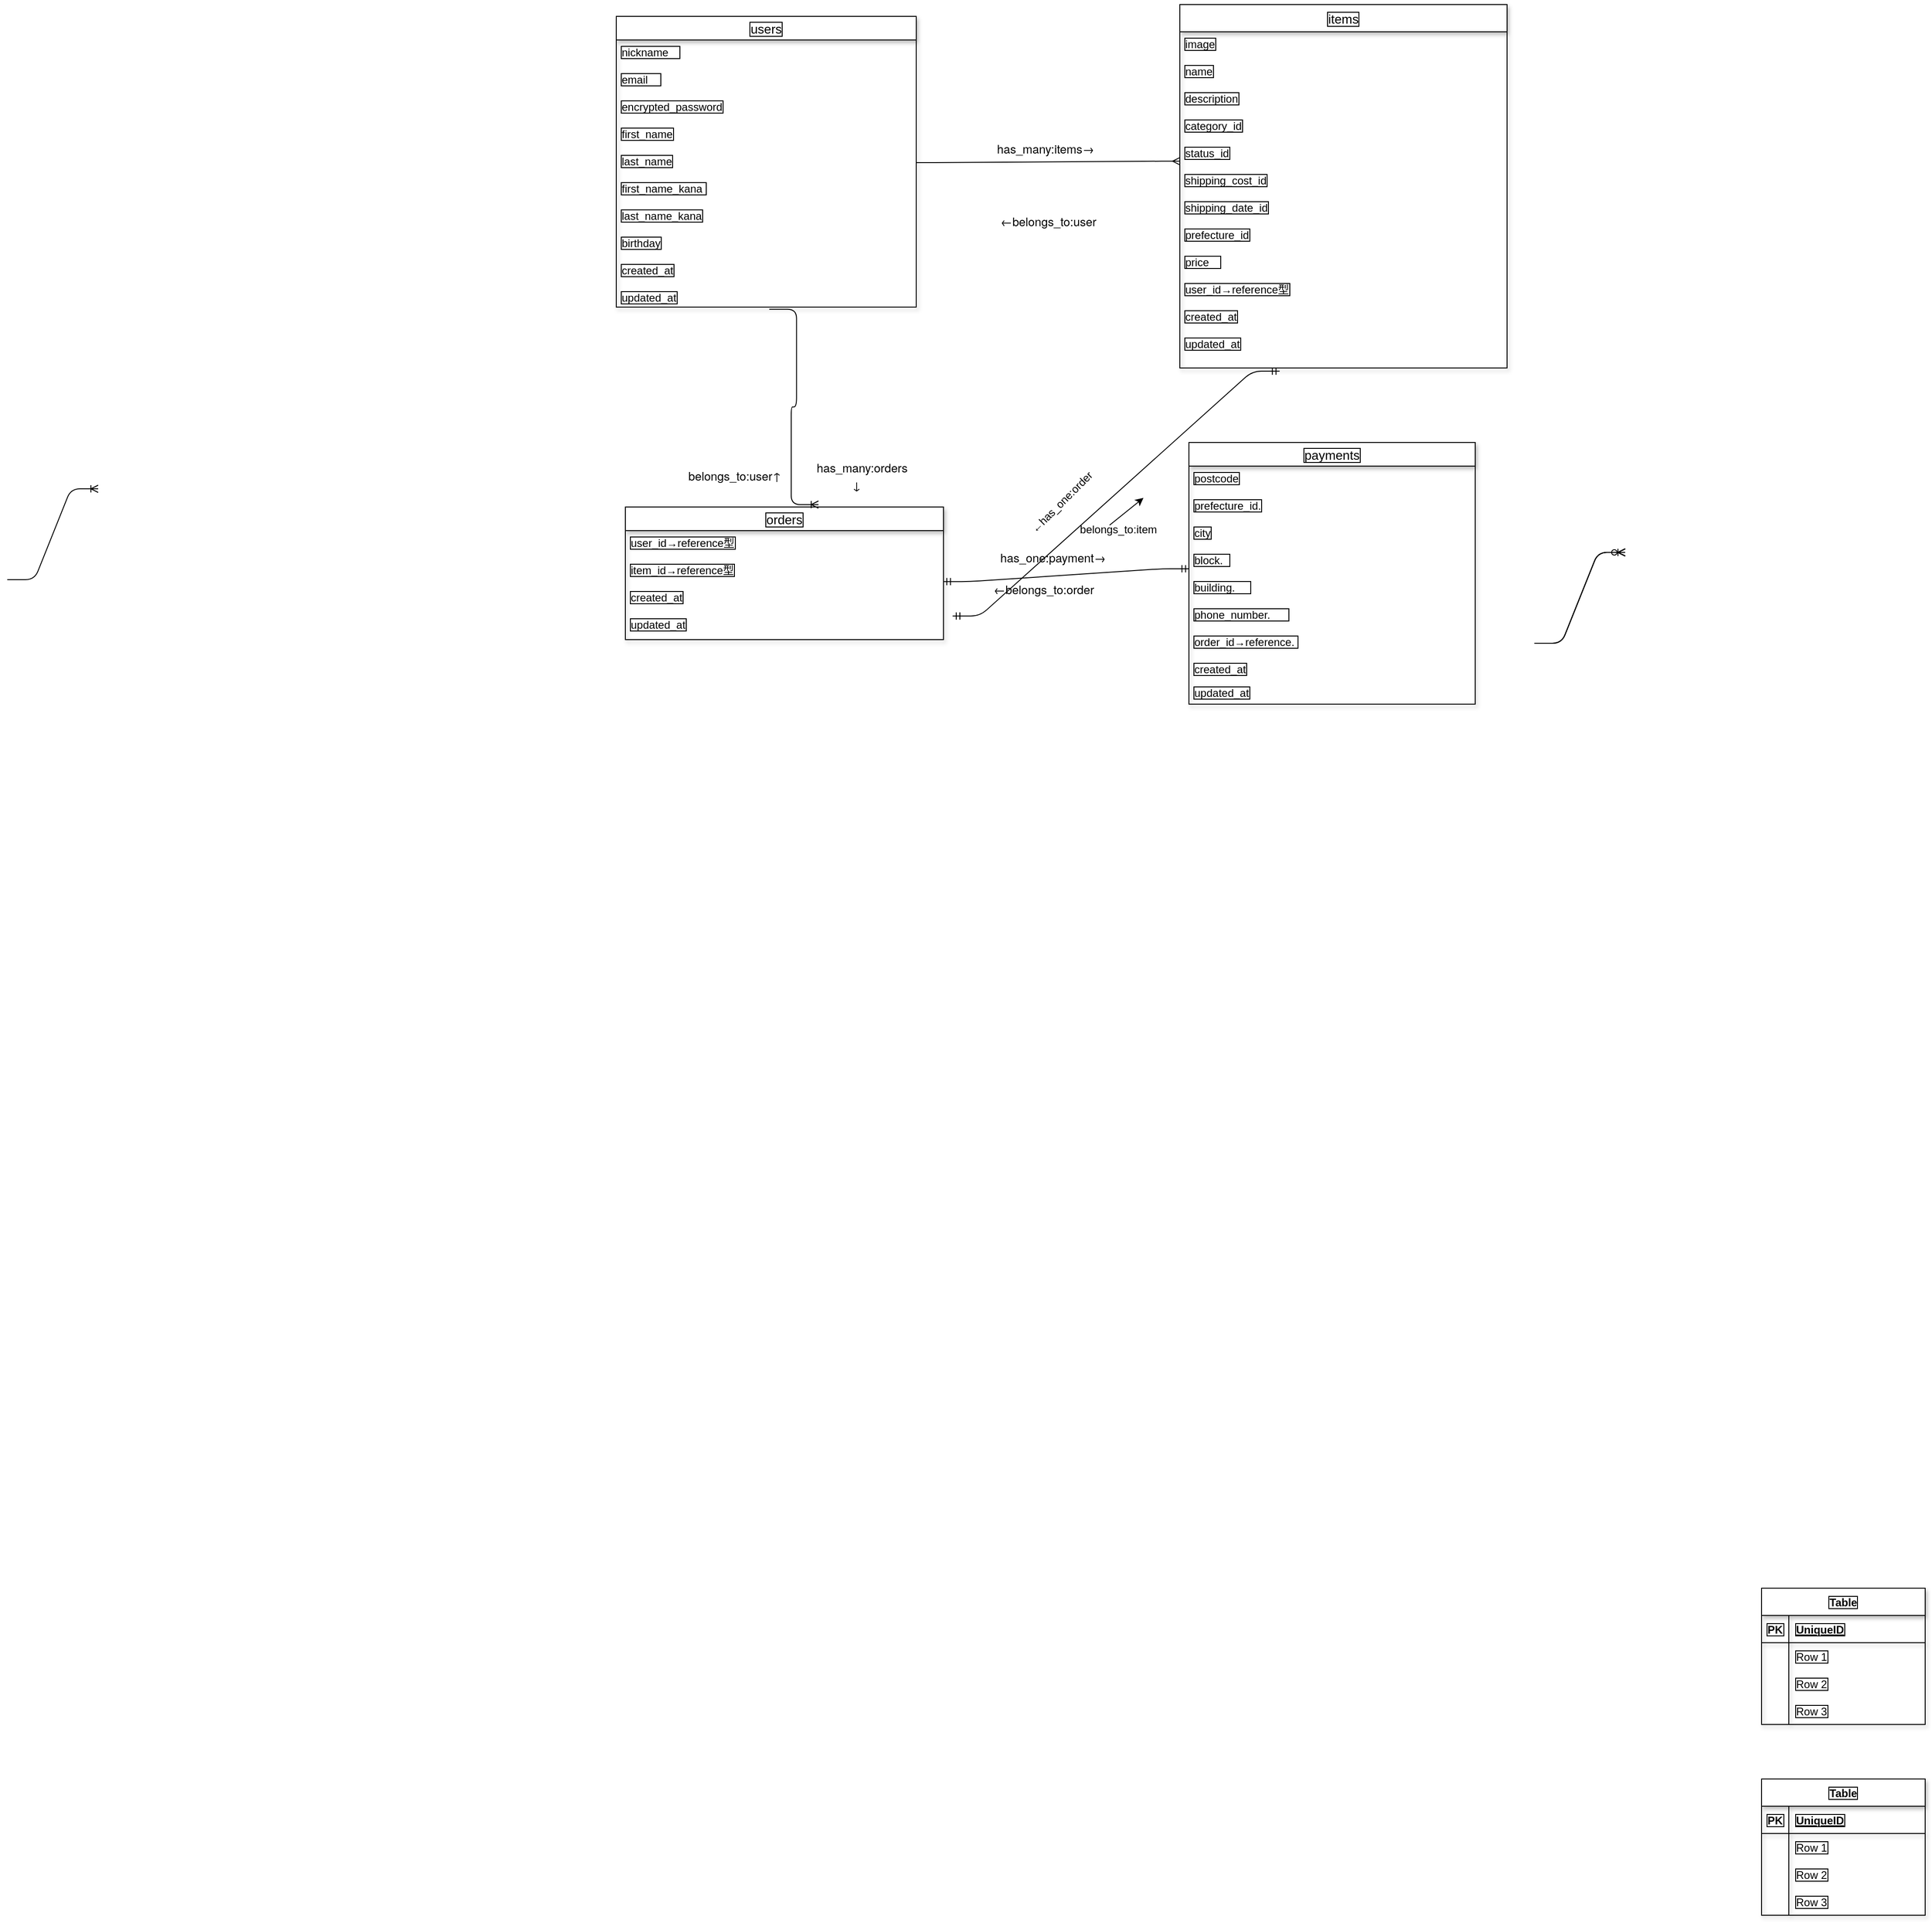 <mxfile>
    <diagram id="1PkY9P7v9L-nZ0YdHUzW" name="ページ1">
        <mxGraphModel dx="2199" dy="2808" grid="1" gridSize="10" guides="1" tooltips="1" connect="1" arrows="1" fold="0" page="1" pageScale="1" pageWidth="827" pageHeight="1169" math="0" shadow="0">
            <root>
                <mxCell id="0"/>
                <mxCell id="1" parent="0"/>
                <mxCell id="79" value="" style="shape=tableRow;horizontal=0;startSize=0;swimlaneHead=0;swimlaneBody=0;fillColor=none;collapsible=0;dropTarget=0;points=[[0,0.5],[1,0.5]];portConstraint=eastwest;top=0;left=0;right=0;bottom=0;" parent="1" vertex="1">
                    <mxGeometry x="10" y="-250" width="380" height="30" as="geometry"/>
                </mxCell>
                <mxCell id="80" value="" style="shape=partialRectangle;connectable=0;fillColor=none;top=0;left=0;bottom=0;right=0;editable=1;overflow=hidden;" parent="79" vertex="1">
                    <mxGeometry width="30" height="30" as="geometry">
                        <mxRectangle width="30" height="30" as="alternateBounds"/>
                    </mxGeometry>
                </mxCell>
                <mxCell id="338" value="Table" style="shape=table;startSize=30;container=1;collapsible=1;childLayout=tableLayout;fixedRows=1;rowLines=0;fontStyle=1;align=center;resizeLast=1;shadow=1;labelBorderColor=default;" parent="1" vertex="1">
                    <mxGeometry x="1480" y="-410" width="180" height="150" as="geometry"/>
                </mxCell>
                <mxCell id="339" value="" style="shape=tableRow;horizontal=0;startSize=0;swimlaneHead=0;swimlaneBody=0;fillColor=none;collapsible=0;dropTarget=0;points=[[0,0.5],[1,0.5]];portConstraint=eastwest;top=0;left=0;right=0;bottom=1;shadow=1;labelBorderColor=default;" parent="338" vertex="1">
                    <mxGeometry y="30" width="180" height="30" as="geometry"/>
                </mxCell>
                <mxCell id="340" value="PK" style="shape=partialRectangle;connectable=0;fillColor=none;top=0;left=0;bottom=0;right=0;fontStyle=1;overflow=hidden;shadow=1;labelBorderColor=default;" parent="339" vertex="1">
                    <mxGeometry width="30" height="30" as="geometry">
                        <mxRectangle width="30" height="30" as="alternateBounds"/>
                    </mxGeometry>
                </mxCell>
                <mxCell id="341" value="UniqueID" style="shape=partialRectangle;connectable=0;fillColor=none;top=0;left=0;bottom=0;right=0;align=left;spacingLeft=6;fontStyle=5;overflow=hidden;shadow=1;labelBorderColor=default;" parent="339" vertex="1">
                    <mxGeometry x="30" width="150" height="30" as="geometry">
                        <mxRectangle width="150" height="30" as="alternateBounds"/>
                    </mxGeometry>
                </mxCell>
                <mxCell id="342" value="" style="shape=tableRow;horizontal=0;startSize=0;swimlaneHead=0;swimlaneBody=0;fillColor=none;collapsible=0;dropTarget=0;points=[[0,0.5],[1,0.5]];portConstraint=eastwest;top=0;left=0;right=0;bottom=0;shadow=1;labelBorderColor=default;" parent="338" vertex="1">
                    <mxGeometry y="60" width="180" height="30" as="geometry"/>
                </mxCell>
                <mxCell id="343" value="" style="shape=partialRectangle;connectable=0;fillColor=none;top=0;left=0;bottom=0;right=0;editable=1;overflow=hidden;shadow=1;labelBorderColor=default;" parent="342" vertex="1">
                    <mxGeometry width="30" height="30" as="geometry">
                        <mxRectangle width="30" height="30" as="alternateBounds"/>
                    </mxGeometry>
                </mxCell>
                <mxCell id="344" value="Row 1" style="shape=partialRectangle;connectable=0;fillColor=none;top=0;left=0;bottom=0;right=0;align=left;spacingLeft=6;overflow=hidden;shadow=1;labelBorderColor=default;" parent="342" vertex="1">
                    <mxGeometry x="30" width="150" height="30" as="geometry">
                        <mxRectangle width="150" height="30" as="alternateBounds"/>
                    </mxGeometry>
                </mxCell>
                <mxCell id="345" value="" style="shape=tableRow;horizontal=0;startSize=0;swimlaneHead=0;swimlaneBody=0;fillColor=none;collapsible=0;dropTarget=0;points=[[0,0.5],[1,0.5]];portConstraint=eastwest;top=0;left=0;right=0;bottom=0;shadow=1;labelBorderColor=default;" parent="338" vertex="1">
                    <mxGeometry y="90" width="180" height="30" as="geometry"/>
                </mxCell>
                <mxCell id="346" value="" style="shape=partialRectangle;connectable=0;fillColor=none;top=0;left=0;bottom=0;right=0;editable=1;overflow=hidden;shadow=1;labelBorderColor=default;" parent="345" vertex="1">
                    <mxGeometry width="30" height="30" as="geometry">
                        <mxRectangle width="30" height="30" as="alternateBounds"/>
                    </mxGeometry>
                </mxCell>
                <mxCell id="347" value="Row 2" style="shape=partialRectangle;connectable=0;fillColor=none;top=0;left=0;bottom=0;right=0;align=left;spacingLeft=6;overflow=hidden;shadow=1;labelBorderColor=default;" parent="345" vertex="1">
                    <mxGeometry x="30" width="150" height="30" as="geometry">
                        <mxRectangle width="150" height="30" as="alternateBounds"/>
                    </mxGeometry>
                </mxCell>
                <mxCell id="348" value="" style="shape=tableRow;horizontal=0;startSize=0;swimlaneHead=0;swimlaneBody=0;fillColor=none;collapsible=0;dropTarget=0;points=[[0,0.5],[1,0.5]];portConstraint=eastwest;top=0;left=0;right=0;bottom=0;shadow=1;labelBorderColor=default;" parent="338" vertex="1">
                    <mxGeometry y="120" width="180" height="30" as="geometry"/>
                </mxCell>
                <mxCell id="349" value="" style="shape=partialRectangle;connectable=0;fillColor=none;top=0;left=0;bottom=0;right=0;editable=1;overflow=hidden;shadow=1;labelBorderColor=default;" parent="348" vertex="1">
                    <mxGeometry width="30" height="30" as="geometry">
                        <mxRectangle width="30" height="30" as="alternateBounds"/>
                    </mxGeometry>
                </mxCell>
                <mxCell id="350" value="Row 3" style="shape=partialRectangle;connectable=0;fillColor=none;top=0;left=0;bottom=0;right=0;align=left;spacingLeft=6;overflow=hidden;shadow=1;labelBorderColor=default;" parent="348" vertex="1">
                    <mxGeometry x="30" width="150" height="30" as="geometry">
                        <mxRectangle width="150" height="30" as="alternateBounds"/>
                    </mxGeometry>
                </mxCell>
                <mxCell id="351" value="Table" style="shape=table;startSize=30;container=1;collapsible=1;childLayout=tableLayout;fixedRows=1;rowLines=0;fontStyle=1;align=center;resizeLast=1;shadow=1;labelBorderColor=default;" parent="1" vertex="1">
                    <mxGeometry x="1480" y="-200" width="180" height="150" as="geometry"/>
                </mxCell>
                <mxCell id="352" value="" style="shape=tableRow;horizontal=0;startSize=0;swimlaneHead=0;swimlaneBody=0;fillColor=none;collapsible=0;dropTarget=0;points=[[0,0.5],[1,0.5]];portConstraint=eastwest;top=0;left=0;right=0;bottom=1;shadow=1;labelBorderColor=default;" parent="351" vertex="1">
                    <mxGeometry y="30" width="180" height="30" as="geometry"/>
                </mxCell>
                <mxCell id="353" value="PK" style="shape=partialRectangle;connectable=0;fillColor=none;top=0;left=0;bottom=0;right=0;fontStyle=1;overflow=hidden;shadow=1;labelBorderColor=default;" parent="352" vertex="1">
                    <mxGeometry width="30" height="30" as="geometry">
                        <mxRectangle width="30" height="30" as="alternateBounds"/>
                    </mxGeometry>
                </mxCell>
                <mxCell id="354" value="UniqueID" style="shape=partialRectangle;connectable=0;fillColor=none;top=0;left=0;bottom=0;right=0;align=left;spacingLeft=6;fontStyle=5;overflow=hidden;shadow=1;labelBorderColor=default;" parent="352" vertex="1">
                    <mxGeometry x="30" width="150" height="30" as="geometry">
                        <mxRectangle width="150" height="30" as="alternateBounds"/>
                    </mxGeometry>
                </mxCell>
                <mxCell id="355" value="" style="shape=tableRow;horizontal=0;startSize=0;swimlaneHead=0;swimlaneBody=0;fillColor=none;collapsible=0;dropTarget=0;points=[[0,0.5],[1,0.5]];portConstraint=eastwest;top=0;left=0;right=0;bottom=0;shadow=1;labelBorderColor=default;" parent="351" vertex="1">
                    <mxGeometry y="60" width="180" height="30" as="geometry"/>
                </mxCell>
                <mxCell id="356" value="" style="shape=partialRectangle;connectable=0;fillColor=none;top=0;left=0;bottom=0;right=0;editable=1;overflow=hidden;shadow=1;labelBorderColor=default;" parent="355" vertex="1">
                    <mxGeometry width="30" height="30" as="geometry">
                        <mxRectangle width="30" height="30" as="alternateBounds"/>
                    </mxGeometry>
                </mxCell>
                <mxCell id="357" value="Row 1" style="shape=partialRectangle;connectable=0;fillColor=none;top=0;left=0;bottom=0;right=0;align=left;spacingLeft=6;overflow=hidden;shadow=1;labelBorderColor=default;" parent="355" vertex="1">
                    <mxGeometry x="30" width="150" height="30" as="geometry">
                        <mxRectangle width="150" height="30" as="alternateBounds"/>
                    </mxGeometry>
                </mxCell>
                <mxCell id="358" value="" style="shape=tableRow;horizontal=0;startSize=0;swimlaneHead=0;swimlaneBody=0;fillColor=none;collapsible=0;dropTarget=0;points=[[0,0.5],[1,0.5]];portConstraint=eastwest;top=0;left=0;right=0;bottom=0;shadow=1;labelBorderColor=default;" parent="351" vertex="1">
                    <mxGeometry y="90" width="180" height="30" as="geometry"/>
                </mxCell>
                <mxCell id="359" value="" style="shape=partialRectangle;connectable=0;fillColor=none;top=0;left=0;bottom=0;right=0;editable=1;overflow=hidden;shadow=1;labelBorderColor=default;" parent="358" vertex="1">
                    <mxGeometry width="30" height="30" as="geometry">
                        <mxRectangle width="30" height="30" as="alternateBounds"/>
                    </mxGeometry>
                </mxCell>
                <mxCell id="360" value="Row 2" style="shape=partialRectangle;connectable=0;fillColor=none;top=0;left=0;bottom=0;right=0;align=left;spacingLeft=6;overflow=hidden;shadow=1;labelBorderColor=default;" parent="358" vertex="1">
                    <mxGeometry x="30" width="150" height="30" as="geometry">
                        <mxRectangle width="150" height="30" as="alternateBounds"/>
                    </mxGeometry>
                </mxCell>
                <mxCell id="361" value="" style="shape=tableRow;horizontal=0;startSize=0;swimlaneHead=0;swimlaneBody=0;fillColor=none;collapsible=0;dropTarget=0;points=[[0,0.5],[1,0.5]];portConstraint=eastwest;top=0;left=0;right=0;bottom=0;shadow=1;labelBorderColor=default;" parent="351" vertex="1">
                    <mxGeometry y="120" width="180" height="30" as="geometry"/>
                </mxCell>
                <mxCell id="362" value="" style="shape=partialRectangle;connectable=0;fillColor=none;top=0;left=0;bottom=0;right=0;editable=1;overflow=hidden;shadow=1;labelBorderColor=default;" parent="361" vertex="1">
                    <mxGeometry width="30" height="30" as="geometry">
                        <mxRectangle width="30" height="30" as="alternateBounds"/>
                    </mxGeometry>
                </mxCell>
                <mxCell id="363" value="Row 3" style="shape=partialRectangle;connectable=0;fillColor=none;top=0;left=0;bottom=0;right=0;align=left;spacingLeft=6;overflow=hidden;shadow=1;labelBorderColor=default;" parent="361" vertex="1">
                    <mxGeometry x="30" width="150" height="30" as="geometry">
                        <mxRectangle width="150" height="30" as="alternateBounds"/>
                    </mxGeometry>
                </mxCell>
                <mxCell id="365" value="users" style="swimlane;fontStyle=0;childLayout=stackLayout;horizontal=1;startSize=26;horizontalStack=0;resizeParent=1;resizeParentMax=0;resizeLast=0;collapsible=1;marginBottom=0;align=center;fontSize=14;shadow=1;labelBorderColor=default;" parent="1" vertex="1">
                    <mxGeometry x="220" y="-2140" width="330" height="320" as="geometry"/>
                </mxCell>
                <mxCell id="366" value="nickname　" style="text;strokeColor=none;fillColor=none;spacingLeft=4;spacingRight=4;overflow=hidden;rotatable=0;points=[[0,0.5],[1,0.5]];portConstraint=eastwest;fontSize=12;shadow=1;labelBorderColor=default;" parent="365" vertex="1">
                    <mxGeometry y="26" width="330" height="30" as="geometry"/>
                </mxCell>
                <mxCell id="368" value="email    " style="text;strokeColor=none;fillColor=none;spacingLeft=4;spacingRight=4;overflow=hidden;rotatable=0;points=[[0,0.5],[1,0.5]];portConstraint=eastwest;fontSize=12;shadow=1;labelBorderColor=default;" parent="365" vertex="1">
                    <mxGeometry y="56" width="330" height="30" as="geometry"/>
                </mxCell>
                <mxCell id="400" value="encrypted_password" style="text;strokeColor=none;fillColor=none;spacingLeft=4;spacingRight=4;overflow=hidden;rotatable=0;points=[[0,0.5],[1,0.5]];portConstraint=eastwest;fontSize=12;shadow=1;labelBorderColor=default;" parent="365" vertex="1">
                    <mxGeometry y="86" width="330" height="30" as="geometry"/>
                </mxCell>
                <mxCell id="403" value="first_name" style="text;strokeColor=none;fillColor=none;spacingLeft=4;spacingRight=4;overflow=hidden;rotatable=0;points=[[0,0.5],[1,0.5]];portConstraint=eastwest;fontSize=12;shadow=1;labelBorderColor=default;" parent="365" vertex="1">
                    <mxGeometry y="116" width="330" height="30" as="geometry"/>
                </mxCell>
                <mxCell id="411" value="last_name" style="text;strokeColor=none;fillColor=none;spacingLeft=4;spacingRight=4;overflow=hidden;rotatable=0;points=[[0,0.5],[1,0.5]];portConstraint=eastwest;fontSize=12;shadow=1;labelBorderColor=default;" parent="365" vertex="1">
                    <mxGeometry y="146" width="330" height="30" as="geometry"/>
                </mxCell>
                <mxCell id="412" value="first_name_kana " style="text;strokeColor=none;fillColor=none;spacingLeft=4;spacingRight=4;overflow=hidden;rotatable=0;points=[[0,0.5],[1,0.5]];portConstraint=eastwest;fontSize=12;shadow=1;labelBorderColor=default;" parent="365" vertex="1">
                    <mxGeometry y="176" width="330" height="30" as="geometry"/>
                </mxCell>
                <mxCell id="418" value="last_name_kana" style="text;strokeColor=none;fillColor=none;spacingLeft=4;spacingRight=4;overflow=hidden;rotatable=0;points=[[0,0.5],[1,0.5]];portConstraint=eastwest;fontSize=12;shadow=1;labelBorderColor=default;" parent="365" vertex="1">
                    <mxGeometry y="206" width="330" height="30" as="geometry"/>
                </mxCell>
                <mxCell id="419" value="birthday" style="text;strokeColor=none;fillColor=none;spacingLeft=4;spacingRight=4;overflow=hidden;rotatable=0;points=[[0,0.5],[1,0.5]];portConstraint=eastwest;fontSize=12;shadow=1;labelBorderColor=default;" parent="365" vertex="1">
                    <mxGeometry y="236" width="330" height="30" as="geometry"/>
                </mxCell>
                <mxCell id="420" value="created_at" style="text;strokeColor=none;fillColor=none;spacingLeft=4;spacingRight=4;overflow=hidden;rotatable=0;points=[[0,0.5],[1,0.5]];portConstraint=eastwest;fontSize=12;shadow=1;labelBorderColor=default;" parent="365" vertex="1">
                    <mxGeometry y="266" width="330" height="30" as="geometry"/>
                </mxCell>
                <mxCell id="422" value="updated_at" style="text;strokeColor=none;fillColor=none;spacingLeft=4;spacingRight=4;overflow=hidden;rotatable=0;points=[[0,0.5],[1,0.5]];portConstraint=eastwest;fontSize=12;shadow=1;labelBorderColor=default;" parent="365" vertex="1">
                    <mxGeometry y="296" width="330" height="24" as="geometry"/>
                </mxCell>
                <mxCell id="374" value="items" style="swimlane;fontStyle=0;childLayout=stackLayout;horizontal=1;startSize=30;horizontalStack=0;resizeParent=1;resizeParentMax=0;resizeLast=0;collapsible=1;marginBottom=0;align=center;fontSize=14;shadow=1;labelBorderColor=default;" parent="1" vertex="1">
                    <mxGeometry x="840" y="-2153" width="360" height="400" as="geometry"/>
                </mxCell>
                <mxCell id="376" value="image" style="text;strokeColor=none;fillColor=none;spacingLeft=4;spacingRight=4;overflow=hidden;rotatable=0;points=[[0,0.5],[1,0.5]];portConstraint=eastwest;fontSize=12;shadow=1;labelBorderColor=default;" parent="374" vertex="1">
                    <mxGeometry y="30" width="360" height="30" as="geometry"/>
                </mxCell>
                <mxCell id="378" value="name" style="text;strokeColor=none;fillColor=none;spacingLeft=4;spacingRight=4;overflow=hidden;rotatable=0;points=[[0,0.5],[1,0.5]];portConstraint=eastwest;fontSize=12;shadow=1;labelBorderColor=default;" parent="374" vertex="1">
                    <mxGeometry y="60" width="360" height="30" as="geometry"/>
                </mxCell>
                <mxCell id="423" value="description" style="text;strokeColor=none;fillColor=none;spacingLeft=4;spacingRight=4;overflow=hidden;rotatable=0;points=[[0,0.5],[1,0.5]];portConstraint=eastwest;fontSize=12;shadow=1;labelBorderColor=default;" parent="374" vertex="1">
                    <mxGeometry y="90" width="360" height="30" as="geometry"/>
                </mxCell>
                <mxCell id="424" value="category_id" style="text;strokeColor=none;fillColor=none;spacingLeft=4;spacingRight=4;overflow=hidden;rotatable=0;points=[[0,0.5],[1,0.5]];portConstraint=eastwest;fontSize=12;shadow=1;labelBorderColor=default;" parent="374" vertex="1">
                    <mxGeometry y="120" width="360" height="30" as="geometry"/>
                </mxCell>
                <mxCell id="425" value="status_id" style="text;strokeColor=none;fillColor=none;spacingLeft=4;spacingRight=4;overflow=hidden;rotatable=0;points=[[0,0.5],[1,0.5]];portConstraint=eastwest;fontSize=12;shadow=1;labelBorderColor=default;" parent="374" vertex="1">
                    <mxGeometry y="150" width="360" height="30" as="geometry"/>
                </mxCell>
                <mxCell id="426" value="shipping_cost_id" style="text;strokeColor=none;fillColor=none;spacingLeft=4;spacingRight=4;overflow=hidden;rotatable=0;points=[[0,0.5],[1,0.5]];portConstraint=eastwest;fontSize=12;shadow=1;labelBorderColor=default;" parent="374" vertex="1">
                    <mxGeometry y="180" width="360" height="30" as="geometry"/>
                </mxCell>
                <mxCell id="427" value="shipping_date_id" style="text;strokeColor=none;fillColor=none;spacingLeft=4;spacingRight=4;overflow=hidden;rotatable=0;points=[[0,0.5],[1,0.5]];portConstraint=eastwest;fontSize=12;shadow=1;labelBorderColor=default;" parent="374" vertex="1">
                    <mxGeometry y="210" width="360" height="30" as="geometry"/>
                </mxCell>
                <mxCell id="428" value="prefecture_id" style="text;strokeColor=none;fillColor=none;spacingLeft=4;spacingRight=4;overflow=hidden;rotatable=0;points=[[0,0.5],[1,0.5]];portConstraint=eastwest;fontSize=12;shadow=1;labelBorderColor=default;" parent="374" vertex="1">
                    <mxGeometry y="240" width="360" height="30" as="geometry"/>
                </mxCell>
                <mxCell id="429" value="price　" style="text;strokeColor=none;fillColor=none;spacingLeft=4;spacingRight=4;overflow=hidden;rotatable=0;points=[[0,0.5],[1,0.5]];portConstraint=eastwest;fontSize=12;shadow=1;labelBorderColor=default;" parent="374" vertex="1">
                    <mxGeometry y="270" width="360" height="30" as="geometry"/>
                </mxCell>
                <mxCell id="431" value="user_id→reference型" style="text;strokeColor=none;fillColor=none;spacingLeft=4;spacingRight=4;overflow=hidden;rotatable=0;points=[[0,0.5],[1,0.5]];portConstraint=eastwest;fontSize=12;shadow=1;labelBorderColor=default;" parent="374" vertex="1">
                    <mxGeometry y="300" width="360" height="30" as="geometry"/>
                </mxCell>
                <mxCell id="456" value="created_at" style="text;strokeColor=none;fillColor=none;spacingLeft=4;spacingRight=4;overflow=hidden;rotatable=0;points=[[0,0.5],[1,0.5]];portConstraint=eastwest;fontSize=12;shadow=1;labelBorderColor=default;" parent="374" vertex="1">
                    <mxGeometry y="330" width="360" height="30" as="geometry"/>
                </mxCell>
                <mxCell id="457" value="updated_at" style="text;strokeColor=none;fillColor=none;spacingLeft=4;spacingRight=4;overflow=hidden;rotatable=0;points=[[0,0.5],[1,0.5]];portConstraint=eastwest;fontSize=12;shadow=1;labelBorderColor=default;" parent="374" vertex="1">
                    <mxGeometry y="360" width="360" height="40" as="geometry"/>
                </mxCell>
                <mxCell id="391" value="orders" style="swimlane;fontStyle=0;childLayout=stackLayout;horizontal=1;startSize=26;horizontalStack=0;resizeParent=1;resizeParentMax=0;resizeLast=0;collapsible=1;marginBottom=0;align=center;fontSize=14;shadow=1;labelBorderColor=default;" parent="1" vertex="1">
                    <mxGeometry x="230" y="-1600" width="350" height="146" as="geometry"/>
                </mxCell>
                <mxCell id="392" value="user_id→reference型" style="text;strokeColor=none;fillColor=none;spacingLeft=4;spacingRight=4;overflow=hidden;rotatable=0;points=[[0,0.5],[1,0.5]];portConstraint=eastwest;fontSize=12;shadow=1;labelBorderColor=default;" parent="391" vertex="1">
                    <mxGeometry y="26" width="350" height="30" as="geometry"/>
                </mxCell>
                <mxCell id="393" value="item_id→reference型" style="text;strokeColor=none;fillColor=none;spacingLeft=4;spacingRight=4;overflow=hidden;rotatable=0;points=[[0,0.5],[1,0.5]];portConstraint=eastwest;fontSize=12;shadow=1;labelBorderColor=default;" parent="391" vertex="1">
                    <mxGeometry y="56" width="350" height="30" as="geometry"/>
                </mxCell>
                <mxCell id="458" value="created_at" style="text;strokeColor=none;fillColor=none;spacingLeft=4;spacingRight=4;overflow=hidden;rotatable=0;points=[[0,0.5],[1,0.5]];portConstraint=eastwest;fontSize=12;shadow=1;labelBorderColor=default;" parent="391" vertex="1">
                    <mxGeometry y="86" width="350" height="30" as="geometry"/>
                </mxCell>
                <mxCell id="459" value="updated_at" style="text;strokeColor=none;fillColor=none;spacingLeft=4;spacingRight=4;overflow=hidden;rotatable=0;points=[[0,0.5],[1,0.5]];portConstraint=eastwest;fontSize=12;shadow=1;labelBorderColor=default;" parent="391" vertex="1">
                    <mxGeometry y="116" width="350" height="30" as="geometry"/>
                </mxCell>
                <mxCell id="395" value="payments" style="swimlane;fontStyle=0;childLayout=stackLayout;horizontal=1;startSize=26;horizontalStack=0;resizeParent=1;resizeParentMax=0;resizeLast=0;collapsible=1;marginBottom=0;align=center;fontSize=14;shadow=1;labelBorderColor=default;" parent="1" vertex="1">
                    <mxGeometry x="850" y="-1671" width="315" height="288" as="geometry"/>
                </mxCell>
                <mxCell id="396" value="postcode" style="text;strokeColor=none;fillColor=none;spacingLeft=4;spacingRight=4;overflow=hidden;rotatable=0;points=[[0,0.5],[1,0.5]];portConstraint=eastwest;fontSize=12;shadow=1;labelBorderColor=default;" parent="395" vertex="1">
                    <mxGeometry y="26" width="315" height="30" as="geometry"/>
                </mxCell>
                <mxCell id="398" value="prefecture_id." style="text;strokeColor=none;fillColor=none;spacingLeft=4;spacingRight=4;overflow=hidden;rotatable=0;points=[[0,0.5],[1,0.5]];portConstraint=eastwest;fontSize=12;shadow=1;labelBorderColor=default;" parent="395" vertex="1">
                    <mxGeometry y="56" width="315" height="30" as="geometry"/>
                </mxCell>
                <mxCell id="480" value="city" style="text;strokeColor=none;fillColor=none;spacingLeft=4;spacingRight=4;overflow=hidden;rotatable=0;points=[[0,0.5],[1,0.5]];portConstraint=eastwest;fontSize=12;shadow=1;labelBorderColor=default;" parent="395" vertex="1">
                    <mxGeometry y="86" width="315" height="30" as="geometry"/>
                </mxCell>
                <mxCell id="481" value="block.  " style="text;strokeColor=none;fillColor=none;spacingLeft=4;spacingRight=4;overflow=hidden;rotatable=0;points=[[0,0.5],[1,0.5]];portConstraint=eastwest;fontSize=12;shadow=1;labelBorderColor=default;" parent="395" vertex="1">
                    <mxGeometry y="116" width="315" height="30" as="geometry"/>
                </mxCell>
                <mxCell id="482" value="building.     " style="text;strokeColor=none;fillColor=none;spacingLeft=4;spacingRight=4;overflow=hidden;rotatable=0;points=[[0,0.5],[1,0.5]];portConstraint=eastwest;fontSize=12;shadow=1;labelBorderColor=default;" parent="395" vertex="1">
                    <mxGeometry y="146" width="315" height="30" as="geometry"/>
                </mxCell>
                <mxCell id="483" value="phone_number.      " style="text;strokeColor=none;fillColor=none;spacingLeft=4;spacingRight=4;overflow=hidden;rotatable=0;points=[[0,0.5],[1,0.5]];portConstraint=eastwest;fontSize=12;shadow=1;labelBorderColor=default;" parent="395" vertex="1">
                    <mxGeometry y="176" width="315" height="30" as="geometry"/>
                </mxCell>
                <mxCell id="484" value="order_id→reference. " style="text;strokeColor=none;fillColor=none;spacingLeft=4;spacingRight=4;overflow=hidden;rotatable=0;points=[[0,0.5],[1,0.5]];portConstraint=eastwest;fontSize=12;shadow=1;labelBorderColor=default;" parent="395" vertex="1">
                    <mxGeometry y="206" width="315" height="30" as="geometry"/>
                </mxCell>
                <mxCell id="485" value="created_at" style="text;strokeColor=none;fillColor=none;spacingLeft=4;spacingRight=4;overflow=hidden;rotatable=0;points=[[0,0.5],[1,0.5]];portConstraint=eastwest;fontSize=12;shadow=1;labelBorderColor=default;" parent="395" vertex="1">
                    <mxGeometry y="236" width="315" height="26" as="geometry"/>
                </mxCell>
                <mxCell id="487" value="updated_at" style="text;strokeColor=none;fillColor=none;spacingLeft=4;spacingRight=4;overflow=hidden;rotatable=0;points=[[0,0.5],[1,0.5]];portConstraint=eastwest;fontSize=12;shadow=1;labelBorderColor=default;" parent="395" vertex="1">
                    <mxGeometry y="262" width="315" height="26" as="geometry"/>
                </mxCell>
                <mxCell id="432" value="" style="edgeStyle=entityRelationEdgeStyle;fontSize=12;html=1;endArrow=ERmany;" parent="1" edge="1">
                    <mxGeometry width="100" height="100" relative="1" as="geometry">
                        <mxPoint x="1230" y="-1450" as="sourcePoint"/>
                        <mxPoint x="1330" y="-1550" as="targetPoint"/>
                    </mxGeometry>
                </mxCell>
                <mxCell id="434" value="" style="edgeStyle=entityRelationEdgeStyle;fontSize=12;html=1;endArrow=ERoneToMany;" parent="1" edge="1">
                    <mxGeometry width="100" height="100" relative="1" as="geometry">
                        <mxPoint x="1230" y="-1450" as="sourcePoint"/>
                        <mxPoint x="1330" y="-1550" as="targetPoint"/>
                    </mxGeometry>
                </mxCell>
                <mxCell id="435" value="" style="edgeStyle=entityRelationEdgeStyle;fontSize=12;html=1;endArrow=ERzeroToMany;endFill=1;" parent="1" edge="1">
                    <mxGeometry width="100" height="100" relative="1" as="geometry">
                        <mxPoint x="1230" y="-1450" as="sourcePoint"/>
                        <mxPoint x="1330" y="-1550" as="targetPoint"/>
                    </mxGeometry>
                </mxCell>
                <mxCell id="436" value="" style="edgeStyle=entityRelationEdgeStyle;fontSize=12;html=1;endArrow=ERoneToMany;" parent="1" edge="1">
                    <mxGeometry width="100" height="100" relative="1" as="geometry">
                        <mxPoint x="1230" y="-1450" as="sourcePoint"/>
                        <mxPoint x="1330" y="-1550" as="targetPoint"/>
                    </mxGeometry>
                </mxCell>
                <mxCell id="438" value="" style="edgeStyle=entityRelationEdgeStyle;fontSize=12;html=1;endArrow=ERoneToMany;" parent="1" edge="1">
                    <mxGeometry width="100" height="100" relative="1" as="geometry">
                        <mxPoint x="-450" y="-1520" as="sourcePoint"/>
                        <mxPoint x="-350" y="-1620" as="targetPoint"/>
                    </mxGeometry>
                </mxCell>
                <mxCell id="447" value="" style="edgeStyle=entityRelationEdgeStyle;fontSize=12;html=1;endArrow=ERmany;entryX=0;entryY=0.747;entryDx=0;entryDy=0;entryPerimeter=0;exitX=1;exitY=0.5;exitDx=0;exitDy=0;" parent="1" source="411" target="425" edge="1">
                    <mxGeometry width="100" height="100" relative="1" as="geometry">
                        <mxPoint x="590" y="-1573" as="sourcePoint"/>
                        <mxPoint x="840" y="-1570" as="targetPoint"/>
                    </mxGeometry>
                </mxCell>
                <mxCell id="453" value="&lt;p style=&quot;margin: 0px; font-variant-numeric: normal; font-variant-east-asian: normal; font-stretch: normal; font-size: 13px; line-height: normal; font-family: &amp;quot;Helvetica Neue&amp;quot;; text-align: start;&quot; class=&quot;p1&quot;&gt;&lt;span class=&quot;Apple-converted-space&quot;&gt;&amp;nbsp;&lt;/span&gt;has_many:items→&lt;/p&gt;" style="text;html=1;align=center;verticalAlign=middle;resizable=0;points=[];autosize=1;strokeColor=none;fillColor=none;" parent="1" vertex="1">
                    <mxGeometry x="625" y="-2010" width="130" height="30" as="geometry"/>
                </mxCell>
                <mxCell id="455" value="&lt;p style=&quot;margin: 0px; font-variant-numeric: normal; font-variant-east-asian: normal; font-stretch: normal; font-size: 13px; line-height: normal; font-family: &amp;quot;Helvetica Neue&amp;quot;; text-align: start;&quot; class=&quot;p1&quot;&gt;←belongs_to:user&lt;/p&gt;" style="text;html=1;align=center;verticalAlign=middle;resizable=0;points=[];autosize=1;strokeColor=none;fillColor=none;" parent="1" vertex="1">
                    <mxGeometry x="630" y="-1930" width="130" height="30" as="geometry"/>
                </mxCell>
                <mxCell id="471" value="" style="edgeStyle=entityRelationEdgeStyle;fontSize=12;html=1;endArrow=ERoneToMany;entryX=0.607;entryY=-0.018;entryDx=0;entryDy=0;entryPerimeter=0;exitX=0.51;exitY=1.097;exitDx=0;exitDy=0;exitPerimeter=0;" parent="1" source="422" target="391" edge="1">
                    <mxGeometry width="100" height="100" relative="1" as="geometry">
                        <mxPoint x="390" y="-1710" as="sourcePoint"/>
                        <mxPoint x="540" y="-1620" as="targetPoint"/>
                    </mxGeometry>
                </mxCell>
                <mxCell id="477" value="&lt;p style=&quot;margin: 0px; font-variant-numeric: normal; font-variant-east-asian: normal; font-stretch: normal; font-size: 13px; line-height: normal; font-family: &amp;quot;Helvetica Neue&amp;quot;; text-align: start;&quot; class=&quot;p1&quot;&gt;has_many:orders&lt;/p&gt;&lt;p style=&quot;margin: 0px; font-variant-numeric: normal; font-variant-east-asian: normal; font-stretch: normal; font-size: 13px; line-height: normal; font-family: &amp;quot;Helvetica Neue&amp;quot;; text-align: start;&quot; class=&quot;p1&quot;&gt;　　　↓&lt;/p&gt;" style="text;html=1;align=center;verticalAlign=middle;resizable=0;points=[];autosize=1;strokeColor=none;fillColor=none;" parent="1" vertex="1">
                    <mxGeometry x="430" y="-1660" width="120" height="50" as="geometry"/>
                </mxCell>
                <mxCell id="479" value="&lt;p style=&quot;margin: 0px; font-variant-numeric: normal; font-variant-east-asian: normal; font-stretch: normal; font-size: 13px; line-height: normal; font-family: &amp;quot;Helvetica Neue&amp;quot;; text-align: start;&quot; class=&quot;p1&quot;&gt;belongs_to:user↑&lt;/p&gt;" style="text;html=1;align=center;verticalAlign=middle;resizable=0;points=[];autosize=1;strokeColor=none;fillColor=none;" parent="1" vertex="1">
                    <mxGeometry x="285" y="-1650" width="130" height="30" as="geometry"/>
                </mxCell>
                <mxCell id="488" value="" style="edgeStyle=entityRelationEdgeStyle;fontSize=12;html=1;endArrow=ERmandOne;startArrow=ERmandOne;exitX=0.999;exitY=0.87;exitDx=0;exitDy=0;exitPerimeter=0;entryX=0.001;entryY=0.767;entryDx=0;entryDy=0;entryPerimeter=0;" parent="1" source="393" edge="1" target="481">
                    <mxGeometry width="100" height="100" relative="1" as="geometry">
                        <mxPoint x="550" y="-1350" as="sourcePoint"/>
                        <mxPoint x="850" y="-1408" as="targetPoint"/>
                    </mxGeometry>
                </mxCell>
                <mxCell id="490" value="&lt;p style=&quot;margin: 0px; font-variant-numeric: normal; font-variant-east-asian: normal; font-stretch: normal; font-size: 13px; line-height: normal; font-family: &amp;quot;Helvetica Neue&amp;quot;; text-align: start;&quot; class=&quot;p1&quot;&gt;has_one:payment→&lt;/p&gt;" style="text;html=1;align=center;verticalAlign=middle;resizable=0;points=[];autosize=1;strokeColor=none;fillColor=none;" parent="1" vertex="1">
                    <mxGeometry x="630" y="-1560" width="140" height="30" as="geometry"/>
                </mxCell>
                <mxCell id="491" value="&lt;p style=&quot;margin: 0px; font-variant-numeric: normal; font-variant-east-asian: normal; font-stretch: normal; font-size: 13px; line-height: normal; font-family: &amp;quot;Helvetica Neue&amp;quot;; text-align: start;&quot; class=&quot;p1&quot;&gt;←belongs_to:order&lt;/p&gt;" style="text;html=1;align=center;verticalAlign=middle;resizable=0;points=[];autosize=1;strokeColor=none;fillColor=none;" parent="1" vertex="1">
                    <mxGeometry x="625" y="-1525" width="130" height="30" as="geometry"/>
                </mxCell>
                <mxCell id="495" value="" style="edgeStyle=entityRelationEdgeStyle;fontSize=12;html=1;endArrow=ERmandOne;startArrow=ERmandOne;entryX=0.305;entryY=1.086;entryDx=0;entryDy=0;entryPerimeter=0;" parent="1" target="457" edge="1">
                    <mxGeometry width="100" height="100" relative="1" as="geometry">
                        <mxPoint x="590" y="-1480" as="sourcePoint"/>
                        <mxPoint x="680" y="-1540" as="targetPoint"/>
                    </mxGeometry>
                </mxCell>
                <mxCell id="498" style="edgeStyle=none;html=1;" parent="1" edge="1">
                    <mxGeometry relative="1" as="geometry">
                        <mxPoint x="800" y="-1610" as="targetPoint"/>
                        <mxPoint x="762.725" y="-1580" as="sourcePoint"/>
                    </mxGeometry>
                </mxCell>
                <mxCell id="499" value="belongs_to:item" style="text;html=1;align=center;verticalAlign=middle;resizable=0;points=[];autosize=1;strokeColor=none;fillColor=none;" parent="1" vertex="1">
                    <mxGeometry x="717" y="-1590" width="110" height="30" as="geometry"/>
                </mxCell>
                <mxCell id="503" value="&lt;br&gt;&lt;p class=&quot;p1&quot;&gt;←has_one:order&lt;/p&gt;&lt;br&gt;&lt;br&gt;" style="text;html=1;align=center;verticalAlign=middle;resizable=0;points=[];autosize=1;strokeColor=none;fillColor=none;rotation=-45;" parent="1" vertex="1">
                    <mxGeometry x="660" y="-1650" width="110" height="100" as="geometry"/>
                </mxCell>
            </root>
        </mxGraphModel>
    </diagram>
</mxfile>
